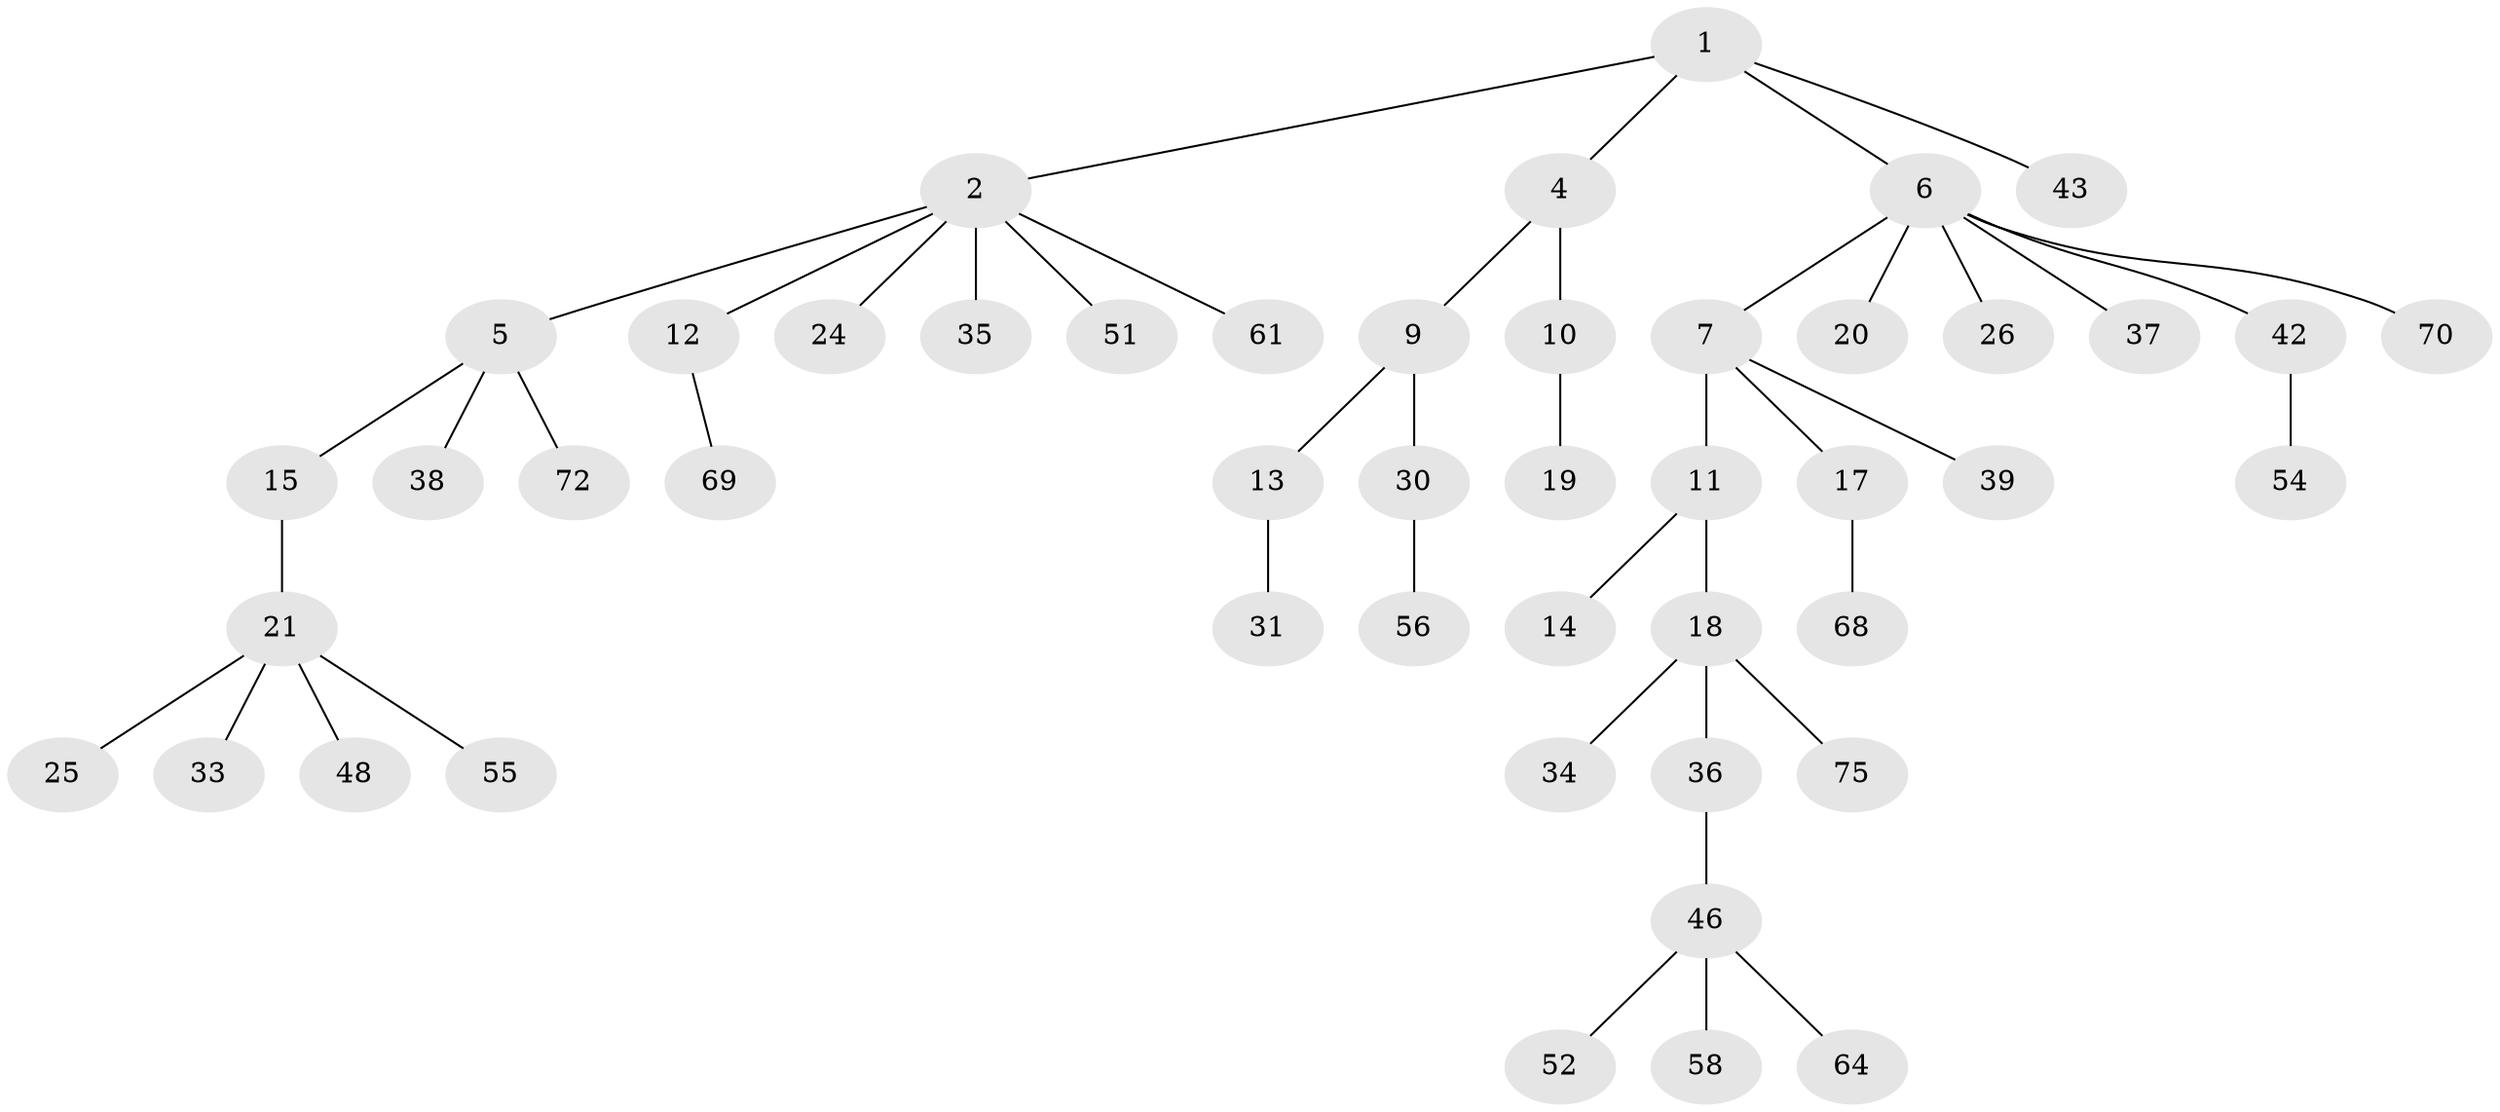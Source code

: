 // original degree distribution, {5: 0.06666666666666667, 4: 0.06666666666666667, 2: 0.21333333333333335, 3: 0.14666666666666667, 1: 0.5066666666666667}
// Generated by graph-tools (version 1.1) at 2025/42/03/06/25 10:42:05]
// undirected, 47 vertices, 46 edges
graph export_dot {
graph [start="1"]
  node [color=gray90,style=filled];
  1 [super="+67"];
  2 [super="+3"];
  4 [super="+8"];
  5 [super="+29"];
  6 [super="+16"];
  7 [super="+23"];
  9 [super="+28"];
  10 [super="+50"];
  11;
  12 [super="+40"];
  13 [super="+22"];
  14 [super="+63"];
  15 [super="+47"];
  17 [super="+45"];
  18 [super="+32"];
  19 [super="+41"];
  20;
  21 [super="+27"];
  24;
  25 [super="+59"];
  26 [super="+60"];
  30 [super="+65"];
  31;
  33;
  34;
  35 [super="+44"];
  36;
  37;
  38 [super="+74"];
  39 [super="+57"];
  42 [super="+49"];
  43;
  46 [super="+53"];
  48;
  51;
  52;
  54 [super="+62"];
  55 [super="+66"];
  56;
  58;
  61;
  64;
  68 [super="+71"];
  69;
  70 [super="+73"];
  72;
  75;
  1 -- 2;
  1 -- 4;
  1 -- 6;
  1 -- 43;
  2 -- 24;
  2 -- 61;
  2 -- 51;
  2 -- 35;
  2 -- 5;
  2 -- 12;
  4 -- 9;
  4 -- 10;
  5 -- 15;
  5 -- 38;
  5 -- 72;
  6 -- 7;
  6 -- 20;
  6 -- 26;
  6 -- 70;
  6 -- 42;
  6 -- 37;
  7 -- 11;
  7 -- 17;
  7 -- 39;
  9 -- 13;
  9 -- 30;
  10 -- 19;
  11 -- 14;
  11 -- 18;
  12 -- 69;
  13 -- 31;
  15 -- 21;
  17 -- 68;
  18 -- 75;
  18 -- 34;
  18 -- 36;
  21 -- 25;
  21 -- 48;
  21 -- 33;
  21 -- 55;
  30 -- 56;
  36 -- 46;
  42 -- 54;
  46 -- 52;
  46 -- 58;
  46 -- 64;
}
